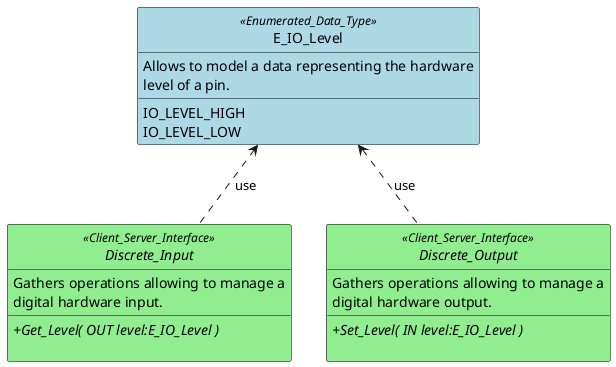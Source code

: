 @startuml
skinparam classAttributeIconSize 0
hide empty members
hide circle

skinparam class {
  BorderColor Black
  BackgroundColor<<Client_Server_Interface>> LightGreen
  BackgroundColor<<Enumerated_Data_Type>> LightBlue
}

enum E_IO_Level <<Enumerated_Data_Type>>
{
  Allows to model a data representing the hardware
  level of a pin.
  __
  IO_LEVEL_HIGH
  IO_LEVEL_LOW
}

interface Discrete_Input <<Client_Server_Interface>>
{
  Gathers operations allowing to manage a
 digital hardware input.
  __
  {abstract} +Get_Level( OUT level:E_IO_Level )

}

interface Discrete_Output <<Client_Server_Interface>>
{
  Gathers operations allowing to manage a
  digital hardware output.
  __
  {abstract} +Set_Level( IN level:E_IO_Level )

}

E_IO_Level <.. Discrete_Input : use
E_IO_Level <.. Discrete_Output : use

@enduml